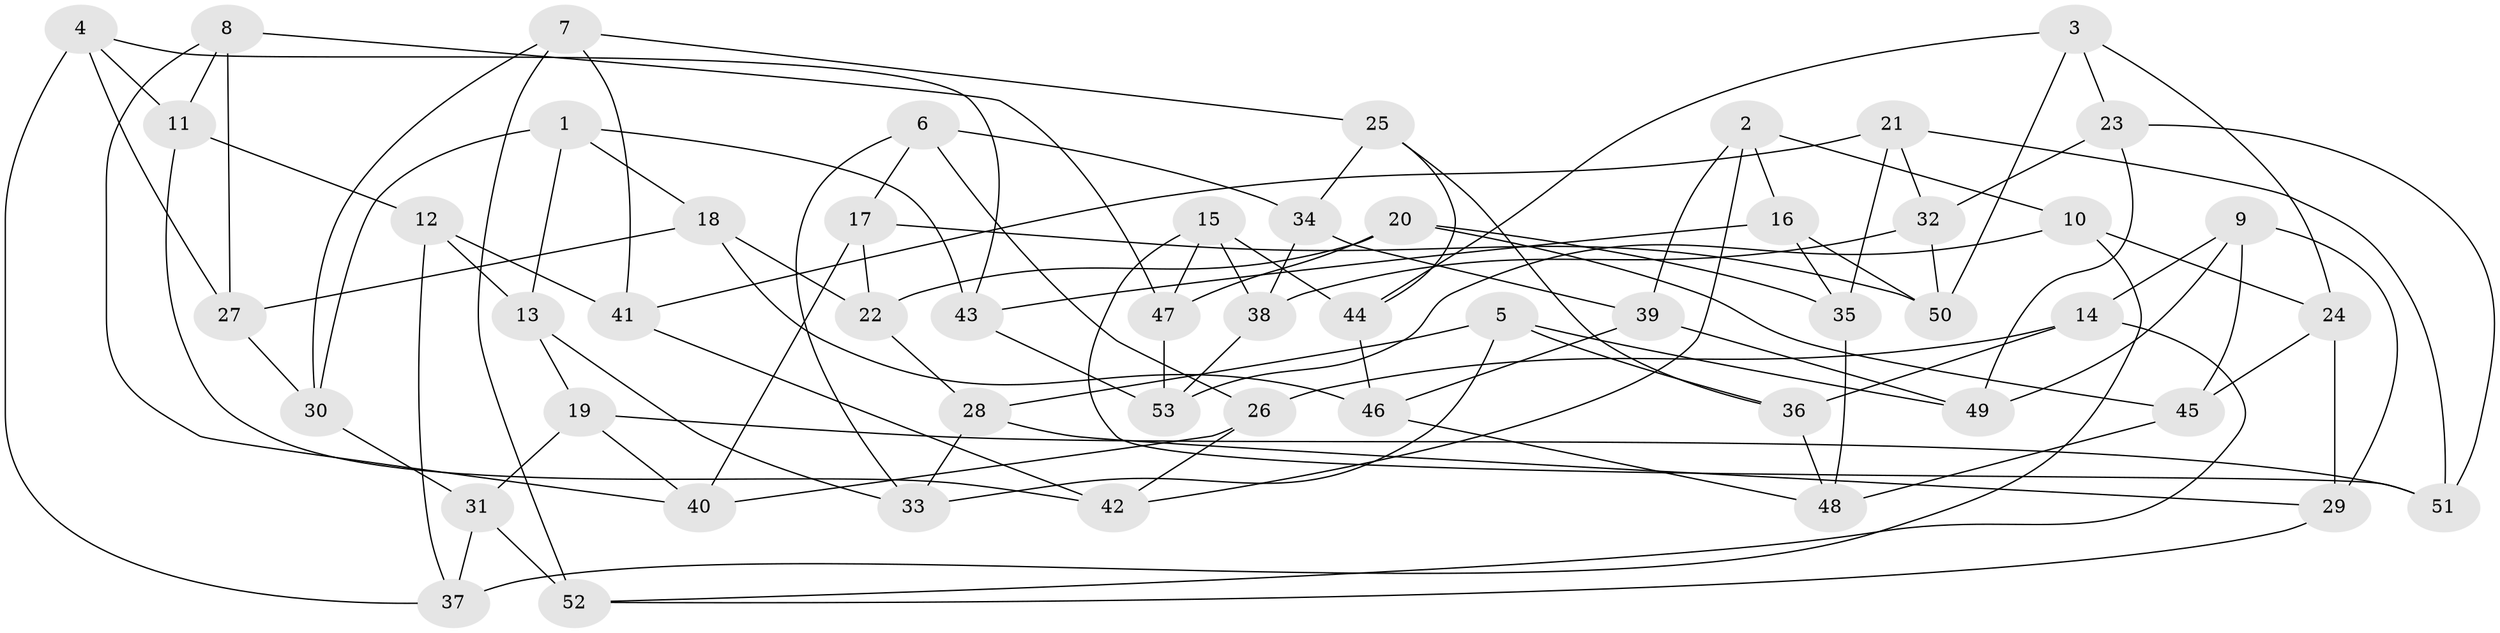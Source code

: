 // Generated by graph-tools (version 1.1) at 2025/58/03/09/25 04:58:28]
// undirected, 53 vertices, 106 edges
graph export_dot {
graph [start="1"]
  node [color=gray90,style=filled];
  1;
  2;
  3;
  4;
  5;
  6;
  7;
  8;
  9;
  10;
  11;
  12;
  13;
  14;
  15;
  16;
  17;
  18;
  19;
  20;
  21;
  22;
  23;
  24;
  25;
  26;
  27;
  28;
  29;
  30;
  31;
  32;
  33;
  34;
  35;
  36;
  37;
  38;
  39;
  40;
  41;
  42;
  43;
  44;
  45;
  46;
  47;
  48;
  49;
  50;
  51;
  52;
  53;
  1 -- 18;
  1 -- 13;
  1 -- 30;
  1 -- 43;
  2 -- 16;
  2 -- 39;
  2 -- 10;
  2 -- 42;
  3 -- 24;
  3 -- 23;
  3 -- 44;
  3 -- 50;
  4 -- 37;
  4 -- 27;
  4 -- 43;
  4 -- 11;
  5 -- 33;
  5 -- 49;
  5 -- 28;
  5 -- 36;
  6 -- 26;
  6 -- 34;
  6 -- 33;
  6 -- 17;
  7 -- 52;
  7 -- 25;
  7 -- 30;
  7 -- 41;
  8 -- 47;
  8 -- 11;
  8 -- 40;
  8 -- 27;
  9 -- 29;
  9 -- 49;
  9 -- 45;
  9 -- 14;
  10 -- 24;
  10 -- 37;
  10 -- 53;
  11 -- 42;
  11 -- 12;
  12 -- 13;
  12 -- 37;
  12 -- 41;
  13 -- 19;
  13 -- 33;
  14 -- 52;
  14 -- 26;
  14 -- 36;
  15 -- 51;
  15 -- 44;
  15 -- 38;
  15 -- 47;
  16 -- 35;
  16 -- 50;
  16 -- 43;
  17 -- 40;
  17 -- 50;
  17 -- 22;
  18 -- 27;
  18 -- 46;
  18 -- 22;
  19 -- 51;
  19 -- 40;
  19 -- 31;
  20 -- 35;
  20 -- 47;
  20 -- 45;
  20 -- 22;
  21 -- 35;
  21 -- 32;
  21 -- 41;
  21 -- 51;
  22 -- 28;
  23 -- 49;
  23 -- 32;
  23 -- 51;
  24 -- 29;
  24 -- 45;
  25 -- 34;
  25 -- 44;
  25 -- 36;
  26 -- 42;
  26 -- 40;
  27 -- 30;
  28 -- 33;
  28 -- 29;
  29 -- 52;
  30 -- 31;
  31 -- 52;
  31 -- 37;
  32 -- 50;
  32 -- 38;
  34 -- 39;
  34 -- 38;
  35 -- 48;
  36 -- 48;
  38 -- 53;
  39 -- 49;
  39 -- 46;
  41 -- 42;
  43 -- 53;
  44 -- 46;
  45 -- 48;
  46 -- 48;
  47 -- 53;
}
